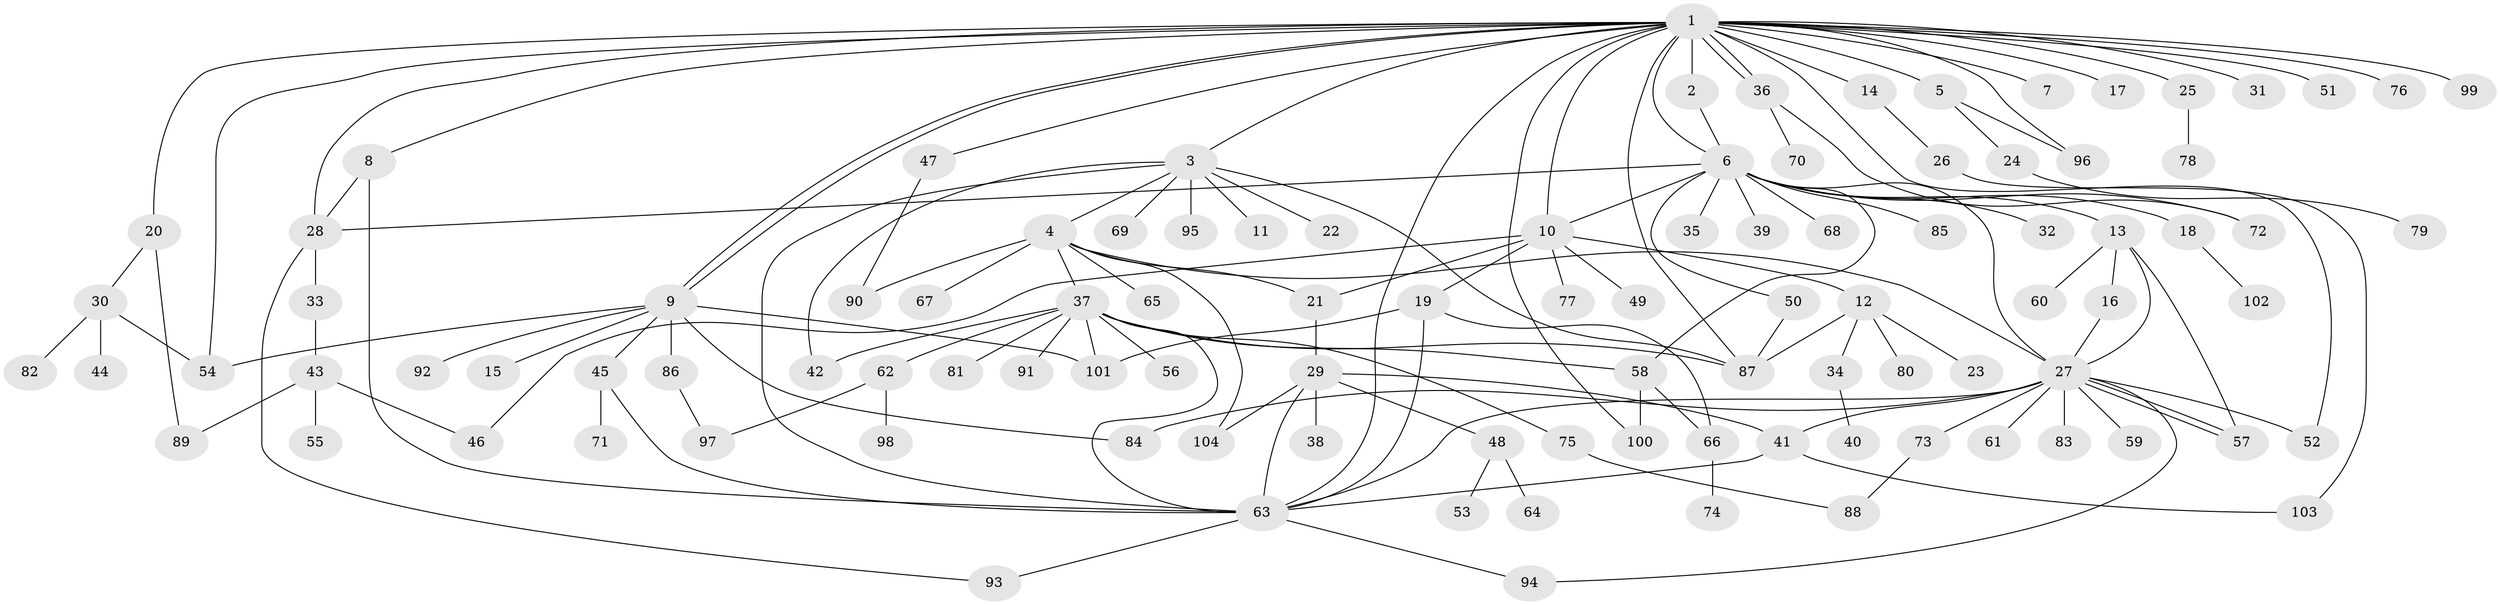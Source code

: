 // Generated by graph-tools (version 1.1) at 2025/49/03/09/25 03:49:52]
// undirected, 104 vertices, 149 edges
graph export_dot {
graph [start="1"]
  node [color=gray90,style=filled];
  1;
  2;
  3;
  4;
  5;
  6;
  7;
  8;
  9;
  10;
  11;
  12;
  13;
  14;
  15;
  16;
  17;
  18;
  19;
  20;
  21;
  22;
  23;
  24;
  25;
  26;
  27;
  28;
  29;
  30;
  31;
  32;
  33;
  34;
  35;
  36;
  37;
  38;
  39;
  40;
  41;
  42;
  43;
  44;
  45;
  46;
  47;
  48;
  49;
  50;
  51;
  52;
  53;
  54;
  55;
  56;
  57;
  58;
  59;
  60;
  61;
  62;
  63;
  64;
  65;
  66;
  67;
  68;
  69;
  70;
  71;
  72;
  73;
  74;
  75;
  76;
  77;
  78;
  79;
  80;
  81;
  82;
  83;
  84;
  85;
  86;
  87;
  88;
  89;
  90;
  91;
  92;
  93;
  94;
  95;
  96;
  97;
  98;
  99;
  100;
  101;
  102;
  103;
  104;
  1 -- 2;
  1 -- 3;
  1 -- 5;
  1 -- 6;
  1 -- 7;
  1 -- 8;
  1 -- 9;
  1 -- 9;
  1 -- 10;
  1 -- 14;
  1 -- 17;
  1 -- 20;
  1 -- 25;
  1 -- 28;
  1 -- 31;
  1 -- 36;
  1 -- 36;
  1 -- 47;
  1 -- 51;
  1 -- 52;
  1 -- 54;
  1 -- 63;
  1 -- 76;
  1 -- 87;
  1 -- 96;
  1 -- 99;
  1 -- 100;
  2 -- 6;
  3 -- 4;
  3 -- 11;
  3 -- 22;
  3 -- 42;
  3 -- 63;
  3 -- 69;
  3 -- 87;
  3 -- 95;
  4 -- 21;
  4 -- 27;
  4 -- 37;
  4 -- 65;
  4 -- 67;
  4 -- 90;
  4 -- 104;
  5 -- 24;
  5 -- 96;
  6 -- 10;
  6 -- 13;
  6 -- 18;
  6 -- 27;
  6 -- 28;
  6 -- 32;
  6 -- 35;
  6 -- 39;
  6 -- 50;
  6 -- 58;
  6 -- 68;
  6 -- 72;
  6 -- 85;
  8 -- 28;
  8 -- 63;
  9 -- 15;
  9 -- 45;
  9 -- 54;
  9 -- 84;
  9 -- 86;
  9 -- 92;
  9 -- 101;
  10 -- 12;
  10 -- 19;
  10 -- 21;
  10 -- 46;
  10 -- 49;
  10 -- 77;
  12 -- 23;
  12 -- 34;
  12 -- 80;
  12 -- 87;
  13 -- 16;
  13 -- 27;
  13 -- 57;
  13 -- 60;
  14 -- 26;
  16 -- 27;
  18 -- 102;
  19 -- 63;
  19 -- 66;
  19 -- 101;
  20 -- 30;
  20 -- 89;
  21 -- 29;
  24 -- 79;
  25 -- 78;
  26 -- 103;
  27 -- 41;
  27 -- 52;
  27 -- 57;
  27 -- 57;
  27 -- 59;
  27 -- 61;
  27 -- 63;
  27 -- 73;
  27 -- 83;
  27 -- 84;
  27 -- 94;
  28 -- 33;
  28 -- 93;
  29 -- 38;
  29 -- 41;
  29 -- 48;
  29 -- 63;
  29 -- 104;
  30 -- 44;
  30 -- 54;
  30 -- 82;
  33 -- 43;
  34 -- 40;
  36 -- 70;
  36 -- 72;
  37 -- 42;
  37 -- 56;
  37 -- 58;
  37 -- 62;
  37 -- 63;
  37 -- 75;
  37 -- 81;
  37 -- 87;
  37 -- 91;
  37 -- 101;
  41 -- 63;
  41 -- 103;
  43 -- 46;
  43 -- 55;
  43 -- 89;
  45 -- 63;
  45 -- 71;
  47 -- 90;
  48 -- 53;
  48 -- 64;
  50 -- 87;
  58 -- 66;
  58 -- 100;
  62 -- 97;
  62 -- 98;
  63 -- 93;
  63 -- 94;
  66 -- 74;
  73 -- 88;
  75 -- 88;
  86 -- 97;
}
